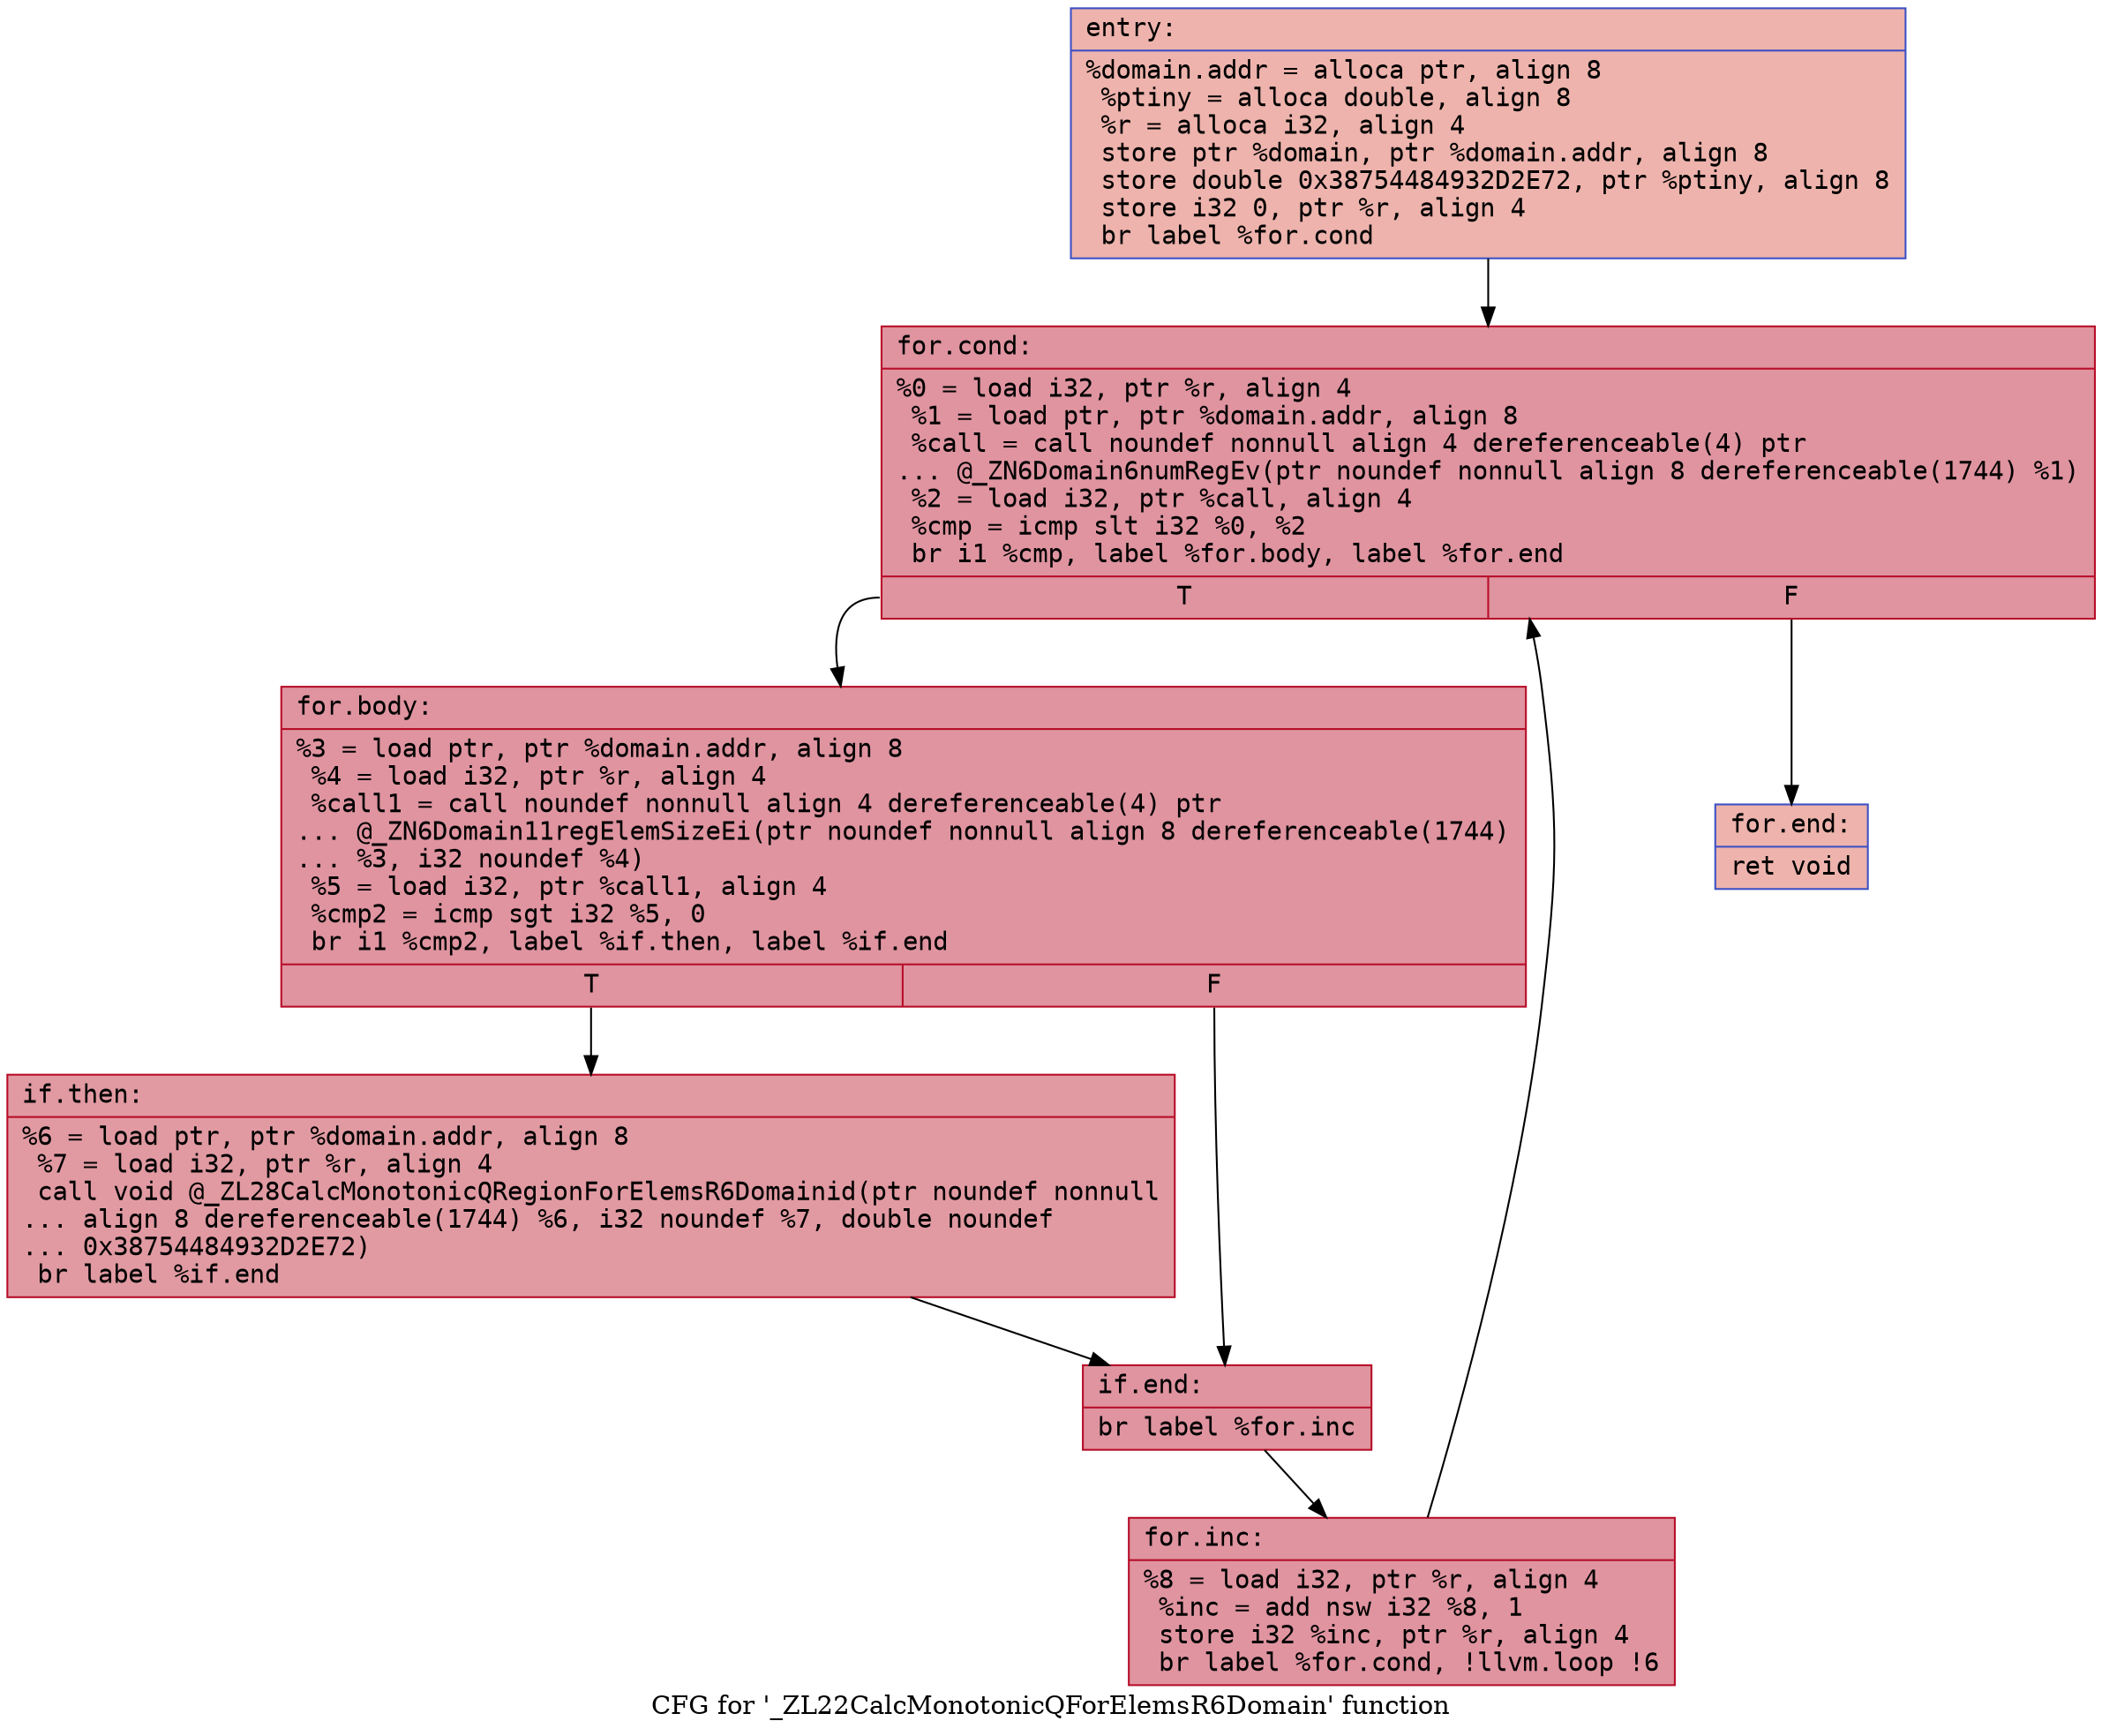 digraph "CFG for '_ZL22CalcMonotonicQForElemsR6Domain' function" {
	label="CFG for '_ZL22CalcMonotonicQForElemsR6Domain' function";

	Node0x561418c7b5e0 [shape=record,color="#3d50c3ff", style=filled, fillcolor="#d6524470" fontname="Courier",label="{entry:\l|  %domain.addr = alloca ptr, align 8\l  %ptiny = alloca double, align 8\l  %r = alloca i32, align 4\l  store ptr %domain, ptr %domain.addr, align 8\l  store double 0x38754484932D2E72, ptr %ptiny, align 8\l  store i32 0, ptr %r, align 4\l  br label %for.cond\l}"];
	Node0x561418c7b5e0 -> Node0x561418c7b8b0[tooltip="entry -> for.cond\nProbability 100.00%" ];
	Node0x561418c7b8b0 [shape=record,color="#b70d28ff", style=filled, fillcolor="#b70d2870" fontname="Courier",label="{for.cond:\l|  %0 = load i32, ptr %r, align 4\l  %1 = load ptr, ptr %domain.addr, align 8\l  %call = call noundef nonnull align 4 dereferenceable(4) ptr\l... @_ZN6Domain6numRegEv(ptr noundef nonnull align 8 dereferenceable(1744) %1)\l  %2 = load i32, ptr %call, align 4\l  %cmp = icmp slt i32 %0, %2\l  br i1 %cmp, label %for.body, label %for.end\l|{<s0>T|<s1>F}}"];
	Node0x561418c7b8b0:s0 -> Node0x561418c7bd40[tooltip="for.cond -> for.body\nProbability 96.88%" ];
	Node0x561418c7b8b0:s1 -> Node0x561418c7bd90[tooltip="for.cond -> for.end\nProbability 3.12%" ];
	Node0x561418c7bd40 [shape=record,color="#b70d28ff", style=filled, fillcolor="#b70d2870" fontname="Courier",label="{for.body:\l|  %3 = load ptr, ptr %domain.addr, align 8\l  %4 = load i32, ptr %r, align 4\l  %call1 = call noundef nonnull align 4 dereferenceable(4) ptr\l... @_ZN6Domain11regElemSizeEi(ptr noundef nonnull align 8 dereferenceable(1744)\l... %3, i32 noundef %4)\l  %5 = load i32, ptr %call1, align 4\l  %cmp2 = icmp sgt i32 %5, 0\l  br i1 %cmp2, label %if.then, label %if.end\l|{<s0>T|<s1>F}}"];
	Node0x561418c7bd40:s0 -> Node0x561418c7c240[tooltip="for.body -> if.then\nProbability 62.50%" ];
	Node0x561418c7bd40:s1 -> Node0x561418c7c450[tooltip="for.body -> if.end\nProbability 37.50%" ];
	Node0x561418c7c240 [shape=record,color="#b70d28ff", style=filled, fillcolor="#bb1b2c70" fontname="Courier",label="{if.then:\l|  %6 = load ptr, ptr %domain.addr, align 8\l  %7 = load i32, ptr %r, align 4\l  call void @_ZL28CalcMonotonicQRegionForElemsR6Domainid(ptr noundef nonnull\l... align 8 dereferenceable(1744) %6, i32 noundef %7, double noundef\l... 0x38754484932D2E72)\l  br label %if.end\l}"];
	Node0x561418c7c240 -> Node0x561418c7c450[tooltip="if.then -> if.end\nProbability 100.00%" ];
	Node0x561418c7c450 [shape=record,color="#b70d28ff", style=filled, fillcolor="#b70d2870" fontname="Courier",label="{if.end:\l|  br label %for.inc\l}"];
	Node0x561418c7c450 -> Node0x561418c7c870[tooltip="if.end -> for.inc\nProbability 100.00%" ];
	Node0x561418c7c870 [shape=record,color="#b70d28ff", style=filled, fillcolor="#b70d2870" fontname="Courier",label="{for.inc:\l|  %8 = load i32, ptr %r, align 4\l  %inc = add nsw i32 %8, 1\l  store i32 %inc, ptr %r, align 4\l  br label %for.cond, !llvm.loop !6\l}"];
	Node0x561418c7c870 -> Node0x561418c7b8b0[tooltip="for.inc -> for.cond\nProbability 100.00%" ];
	Node0x561418c7bd90 [shape=record,color="#3d50c3ff", style=filled, fillcolor="#d6524470" fontname="Courier",label="{for.end:\l|  ret void\l}"];
}
